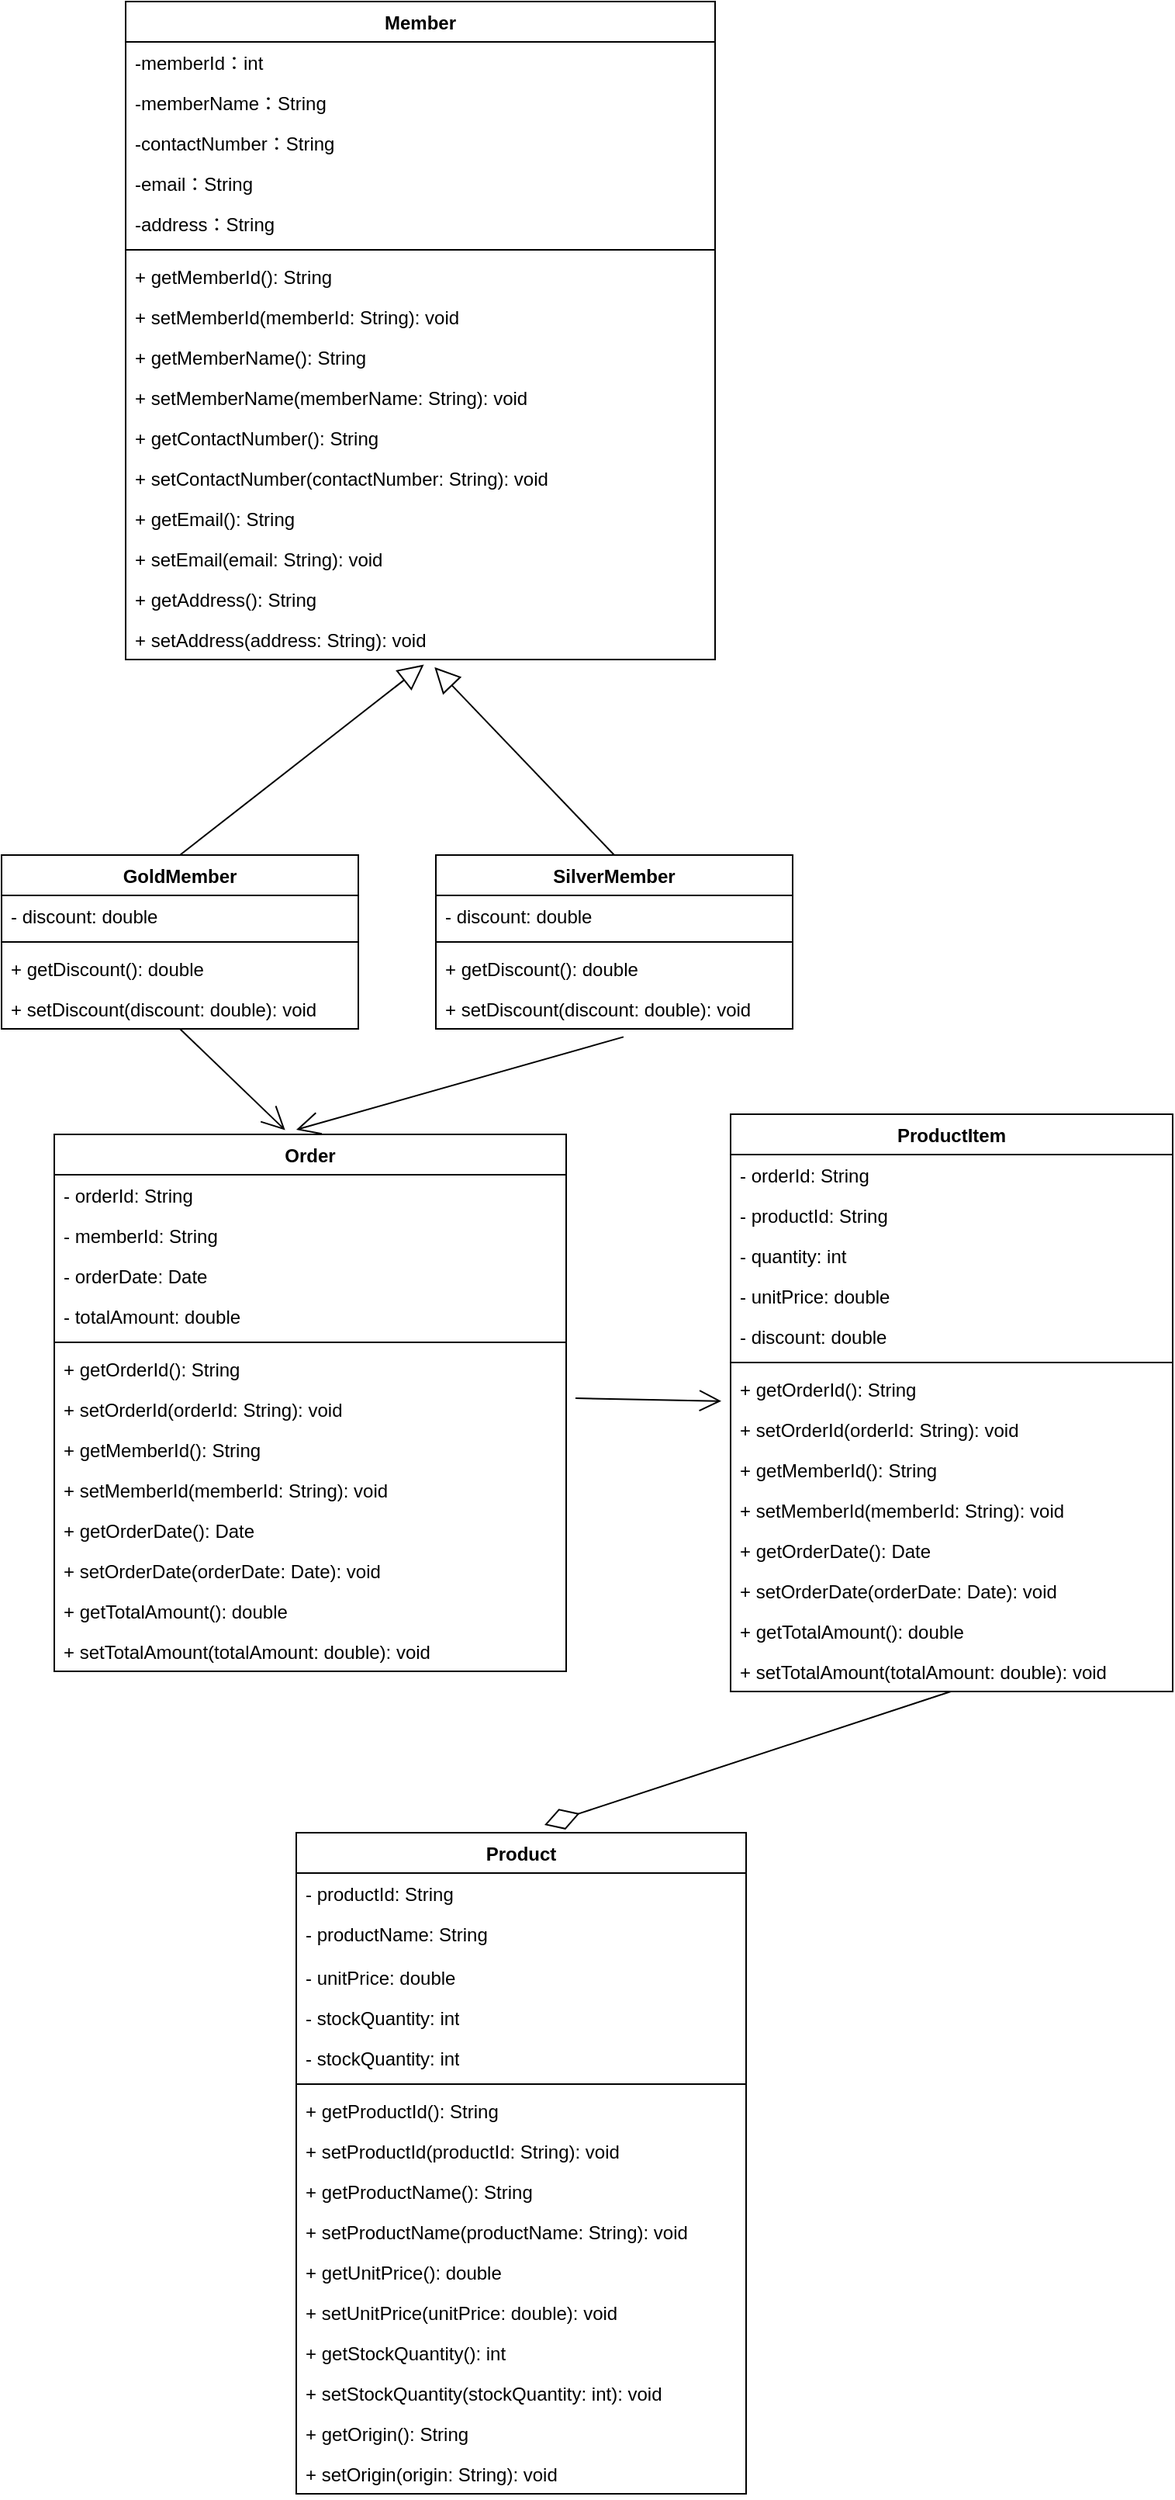 <mxfile version="21.7.5" type="github">
  <diagram name="第 1 页" id="X4OmQzCsHjsRqL-ZJUWx">
    <mxGraphModel dx="2134" dy="3004" grid="1" gridSize="10" guides="1" tooltips="1" connect="1" arrows="1" fold="1" page="1" pageScale="1" pageWidth="827" pageHeight="1169" math="0" shadow="0">
      <root>
        <mxCell id="0" />
        <mxCell id="1" parent="0" />
        <mxCell id="vKi0qmiW2cI-3v5QHSzy-40" value="Member" style="swimlane;fontStyle=1;align=center;verticalAlign=top;childLayout=stackLayout;horizontal=1;startSize=26;horizontalStack=0;resizeParent=1;resizeParentMax=0;resizeLast=0;collapsible=1;marginBottom=0;whiteSpace=wrap;html=1;" vertex="1" parent="1">
          <mxGeometry x="-640" y="-560" width="380" height="424" as="geometry" />
        </mxCell>
        <mxCell id="vKi0qmiW2cI-3v5QHSzy-45" value="-memberId：int" style="text;strokeColor=none;fillColor=none;align=left;verticalAlign=top;spacingLeft=4;spacingRight=4;overflow=hidden;rotatable=0;points=[[0,0.5],[1,0.5]];portConstraint=eastwest;whiteSpace=wrap;html=1;" vertex="1" parent="vKi0qmiW2cI-3v5QHSzy-40">
          <mxGeometry y="26" width="380" height="26" as="geometry" />
        </mxCell>
        <mxCell id="vKi0qmiW2cI-3v5QHSzy-46" value="-memberName：String&#x9;" style="text;strokeColor=none;fillColor=none;align=left;verticalAlign=top;spacingLeft=4;spacingRight=4;overflow=hidden;rotatable=0;points=[[0,0.5],[1,0.5]];portConstraint=eastwest;whiteSpace=wrap;html=1;" vertex="1" parent="vKi0qmiW2cI-3v5QHSzy-40">
          <mxGeometry y="52" width="380" height="26" as="geometry" />
        </mxCell>
        <mxCell id="vKi0qmiW2cI-3v5QHSzy-41" value="-contactNumber：String" style="text;strokeColor=none;fillColor=none;align=left;verticalAlign=top;spacingLeft=4;spacingRight=4;overflow=hidden;rotatable=0;points=[[0,0.5],[1,0.5]];portConstraint=eastwest;whiteSpace=wrap;html=1;" vertex="1" parent="vKi0qmiW2cI-3v5QHSzy-40">
          <mxGeometry y="78" width="380" height="26" as="geometry" />
        </mxCell>
        <mxCell id="vKi0qmiW2cI-3v5QHSzy-78" value="-email：String&lt;span style=&quot;&quot;&gt;&lt;span style=&quot;white-space: pre;&quot;&gt;&amp;nbsp;&amp;nbsp;&amp;nbsp;&amp;nbsp;&lt;/span&gt;&lt;/span&gt;" style="text;strokeColor=none;fillColor=none;align=left;verticalAlign=top;spacingLeft=4;spacingRight=4;overflow=hidden;rotatable=0;points=[[0,0.5],[1,0.5]];portConstraint=eastwest;whiteSpace=wrap;html=1;" vertex="1" parent="vKi0qmiW2cI-3v5QHSzy-40">
          <mxGeometry y="104" width="380" height="26" as="geometry" />
        </mxCell>
        <mxCell id="vKi0qmiW2cI-3v5QHSzy-77" value="-address：String" style="text;strokeColor=none;fillColor=none;align=left;verticalAlign=top;spacingLeft=4;spacingRight=4;overflow=hidden;rotatable=0;points=[[0,0.5],[1,0.5]];portConstraint=eastwest;whiteSpace=wrap;html=1;" vertex="1" parent="vKi0qmiW2cI-3v5QHSzy-40">
          <mxGeometry y="130" width="380" height="26" as="geometry" />
        </mxCell>
        <mxCell id="vKi0qmiW2cI-3v5QHSzy-42" value="" style="line;strokeWidth=1;fillColor=none;align=left;verticalAlign=middle;spacingTop=-1;spacingLeft=3;spacingRight=3;rotatable=0;labelPosition=right;points=[];portConstraint=eastwest;strokeColor=inherit;" vertex="1" parent="vKi0qmiW2cI-3v5QHSzy-40">
          <mxGeometry y="156" width="380" height="8" as="geometry" />
        </mxCell>
        <mxCell id="vKi0qmiW2cI-3v5QHSzy-43" value="+ getMemberId(): String" style="text;strokeColor=none;fillColor=none;align=left;verticalAlign=top;spacingLeft=4;spacingRight=4;overflow=hidden;rotatable=0;points=[[0,0.5],[1,0.5]];portConstraint=eastwest;whiteSpace=wrap;html=1;" vertex="1" parent="vKi0qmiW2cI-3v5QHSzy-40">
          <mxGeometry y="164" width="380" height="26" as="geometry" />
        </mxCell>
        <mxCell id="vKi0qmiW2cI-3v5QHSzy-86" value="+ setMemberId(memberId: String): void" style="text;strokeColor=none;fillColor=none;align=left;verticalAlign=top;spacingLeft=4;spacingRight=4;overflow=hidden;rotatable=0;points=[[0,0.5],[1,0.5]];portConstraint=eastwest;whiteSpace=wrap;html=1;" vertex="1" parent="vKi0qmiW2cI-3v5QHSzy-40">
          <mxGeometry y="190" width="380" height="26" as="geometry" />
        </mxCell>
        <mxCell id="vKi0qmiW2cI-3v5QHSzy-85" value=" + getMemberName(): String " style="text;strokeColor=none;fillColor=none;align=left;verticalAlign=top;spacingLeft=4;spacingRight=4;overflow=hidden;rotatable=0;points=[[0,0.5],[1,0.5]];portConstraint=eastwest;whiteSpace=wrap;html=1;" vertex="1" parent="vKi0qmiW2cI-3v5QHSzy-40">
          <mxGeometry y="216" width="380" height="26" as="geometry" />
        </mxCell>
        <mxCell id="vKi0qmiW2cI-3v5QHSzy-84" value="+ setMemberName(memberName: String): void" style="text;strokeColor=none;fillColor=none;align=left;verticalAlign=top;spacingLeft=4;spacingRight=4;overflow=hidden;rotatable=0;points=[[0,0.5],[1,0.5]];portConstraint=eastwest;whiteSpace=wrap;html=1;" vertex="1" parent="vKi0qmiW2cI-3v5QHSzy-40">
          <mxGeometry y="242" width="380" height="26" as="geometry" />
        </mxCell>
        <mxCell id="vKi0qmiW2cI-3v5QHSzy-83" value="+ getContactNumber(): String" style="text;strokeColor=none;fillColor=none;align=left;verticalAlign=top;spacingLeft=4;spacingRight=4;overflow=hidden;rotatable=0;points=[[0,0.5],[1,0.5]];portConstraint=eastwest;whiteSpace=wrap;html=1;" vertex="1" parent="vKi0qmiW2cI-3v5QHSzy-40">
          <mxGeometry y="268" width="380" height="26" as="geometry" />
        </mxCell>
        <mxCell id="vKi0qmiW2cI-3v5QHSzy-82" value="+ setContactNumber(contactNumber: String): void" style="text;strokeColor=none;fillColor=none;align=left;verticalAlign=top;spacingLeft=4;spacingRight=4;overflow=hidden;rotatable=0;points=[[0,0.5],[1,0.5]];portConstraint=eastwest;whiteSpace=wrap;html=1;" vertex="1" parent="vKi0qmiW2cI-3v5QHSzy-40">
          <mxGeometry y="294" width="380" height="26" as="geometry" />
        </mxCell>
        <mxCell id="vKi0qmiW2cI-3v5QHSzy-81" value="+ getEmail(): String" style="text;strokeColor=none;fillColor=none;align=left;verticalAlign=top;spacingLeft=4;spacingRight=4;overflow=hidden;rotatable=0;points=[[0,0.5],[1,0.5]];portConstraint=eastwest;whiteSpace=wrap;html=1;" vertex="1" parent="vKi0qmiW2cI-3v5QHSzy-40">
          <mxGeometry y="320" width="380" height="26" as="geometry" />
        </mxCell>
        <mxCell id="vKi0qmiW2cI-3v5QHSzy-87" value="+ setEmail(email: String): void" style="text;strokeColor=none;fillColor=none;align=left;verticalAlign=top;spacingLeft=4;spacingRight=4;overflow=hidden;rotatable=0;points=[[0,0.5],[1,0.5]];portConstraint=eastwest;whiteSpace=wrap;html=1;" vertex="1" parent="vKi0qmiW2cI-3v5QHSzy-40">
          <mxGeometry y="346" width="380" height="26" as="geometry" />
        </mxCell>
        <mxCell id="vKi0qmiW2cI-3v5QHSzy-80" value="+ getAddress(): String" style="text;strokeColor=none;fillColor=none;align=left;verticalAlign=top;spacingLeft=4;spacingRight=4;overflow=hidden;rotatable=0;points=[[0,0.5],[1,0.5]];portConstraint=eastwest;whiteSpace=wrap;html=1;" vertex="1" parent="vKi0qmiW2cI-3v5QHSzy-40">
          <mxGeometry y="372" width="380" height="26" as="geometry" />
        </mxCell>
        <mxCell id="vKi0qmiW2cI-3v5QHSzy-79" value="+ setAddress(address: String): void" style="text;strokeColor=none;fillColor=none;align=left;verticalAlign=top;spacingLeft=4;spacingRight=4;overflow=hidden;rotatable=0;points=[[0,0.5],[1,0.5]];portConstraint=eastwest;whiteSpace=wrap;html=1;" vertex="1" parent="vKi0qmiW2cI-3v5QHSzy-40">
          <mxGeometry y="398" width="380" height="26" as="geometry" />
        </mxCell>
        <mxCell id="vKi0qmiW2cI-3v5QHSzy-47" value="GoldMember     " style="swimlane;fontStyle=1;align=center;verticalAlign=top;childLayout=stackLayout;horizontal=1;startSize=26;horizontalStack=0;resizeParent=1;resizeParentMax=0;resizeLast=0;collapsible=1;marginBottom=0;whiteSpace=wrap;html=1;" vertex="1" parent="1">
          <mxGeometry x="-720" y="-10" width="230" height="112" as="geometry" />
        </mxCell>
        <mxCell id="vKi0qmiW2cI-3v5QHSzy-48" value=" - discount: double" style="text;strokeColor=none;fillColor=none;align=left;verticalAlign=top;spacingLeft=4;spacingRight=4;overflow=hidden;rotatable=0;points=[[0,0.5],[1,0.5]];portConstraint=eastwest;whiteSpace=wrap;html=1;" vertex="1" parent="vKi0qmiW2cI-3v5QHSzy-47">
          <mxGeometry y="26" width="230" height="26" as="geometry" />
        </mxCell>
        <mxCell id="vKi0qmiW2cI-3v5QHSzy-51" value="" style="line;strokeWidth=1;fillColor=none;align=left;verticalAlign=middle;spacingTop=-1;spacingLeft=3;spacingRight=3;rotatable=0;labelPosition=right;points=[];portConstraint=eastwest;strokeColor=inherit;" vertex="1" parent="vKi0qmiW2cI-3v5QHSzy-47">
          <mxGeometry y="52" width="230" height="8" as="geometry" />
        </mxCell>
        <mxCell id="vKi0qmiW2cI-3v5QHSzy-52" value="+ getDiscount(): double" style="text;strokeColor=none;fillColor=none;align=left;verticalAlign=top;spacingLeft=4;spacingRight=4;overflow=hidden;rotatable=0;points=[[0,0.5],[1,0.5]];portConstraint=eastwest;whiteSpace=wrap;html=1;" vertex="1" parent="vKi0qmiW2cI-3v5QHSzy-47">
          <mxGeometry y="60" width="230" height="26" as="geometry" />
        </mxCell>
        <mxCell id="vKi0qmiW2cI-3v5QHSzy-103" value="+ setDiscount(discount: double): void" style="text;strokeColor=none;fillColor=none;align=left;verticalAlign=top;spacingLeft=4;spacingRight=4;overflow=hidden;rotatable=0;points=[[0,0.5],[1,0.5]];portConstraint=eastwest;whiteSpace=wrap;html=1;" vertex="1" parent="vKi0qmiW2cI-3v5QHSzy-47">
          <mxGeometry y="86" width="230" height="26" as="geometry" />
        </mxCell>
        <mxCell id="vKi0qmiW2cI-3v5QHSzy-53" value="Order    " style="swimlane;fontStyle=1;align=center;verticalAlign=top;childLayout=stackLayout;horizontal=1;startSize=26;horizontalStack=0;resizeParent=1;resizeParentMax=0;resizeLast=0;collapsible=1;marginBottom=0;whiteSpace=wrap;html=1;" vertex="1" parent="1">
          <mxGeometry x="-686" y="170" width="330" height="346" as="geometry" />
        </mxCell>
        <mxCell id="vKi0qmiW2cI-3v5QHSzy-54" value="- orderId: String" style="text;strokeColor=none;fillColor=none;align=left;verticalAlign=top;spacingLeft=4;spacingRight=4;overflow=hidden;rotatable=0;points=[[0,0.5],[1,0.5]];portConstraint=eastwest;whiteSpace=wrap;html=1;" vertex="1" parent="vKi0qmiW2cI-3v5QHSzy-53">
          <mxGeometry y="26" width="330" height="26" as="geometry" />
        </mxCell>
        <mxCell id="vKi0qmiW2cI-3v5QHSzy-55" value="- memberId: String" style="text;strokeColor=none;fillColor=none;align=left;verticalAlign=top;spacingLeft=4;spacingRight=4;overflow=hidden;rotatable=0;points=[[0,0.5],[1,0.5]];portConstraint=eastwest;whiteSpace=wrap;html=1;" vertex="1" parent="vKi0qmiW2cI-3v5QHSzy-53">
          <mxGeometry y="52" width="330" height="26" as="geometry" />
        </mxCell>
        <mxCell id="vKi0qmiW2cI-3v5QHSzy-56" value="- orderDate: Date" style="text;strokeColor=none;fillColor=none;align=left;verticalAlign=top;spacingLeft=4;spacingRight=4;overflow=hidden;rotatable=0;points=[[0,0.5],[1,0.5]];portConstraint=eastwest;whiteSpace=wrap;html=1;" vertex="1" parent="vKi0qmiW2cI-3v5QHSzy-53">
          <mxGeometry y="78" width="330" height="26" as="geometry" />
        </mxCell>
        <mxCell id="vKi0qmiW2cI-3v5QHSzy-105" value="- totalAmount: double" style="text;strokeColor=none;fillColor=none;align=left;verticalAlign=top;spacingLeft=4;spacingRight=4;overflow=hidden;rotatable=0;points=[[0,0.5],[1,0.5]];portConstraint=eastwest;whiteSpace=wrap;html=1;" vertex="1" parent="vKi0qmiW2cI-3v5QHSzy-53">
          <mxGeometry y="104" width="330" height="26" as="geometry" />
        </mxCell>
        <mxCell id="vKi0qmiW2cI-3v5QHSzy-57" value="" style="line;strokeWidth=1;fillColor=none;align=left;verticalAlign=middle;spacingTop=-1;spacingLeft=3;spacingRight=3;rotatable=0;labelPosition=right;points=[];portConstraint=eastwest;strokeColor=inherit;" vertex="1" parent="vKi0qmiW2cI-3v5QHSzy-53">
          <mxGeometry y="130" width="330" height="8" as="geometry" />
        </mxCell>
        <mxCell id="vKi0qmiW2cI-3v5QHSzy-119" value="+ getOrderId(): String" style="text;strokeColor=none;fillColor=none;align=left;verticalAlign=top;spacingLeft=4;spacingRight=4;overflow=hidden;rotatable=0;points=[[0,0.5],[1,0.5]];portConstraint=eastwest;whiteSpace=wrap;html=1;" vertex="1" parent="vKi0qmiW2cI-3v5QHSzy-53">
          <mxGeometry y="138" width="330" height="26" as="geometry" />
        </mxCell>
        <mxCell id="vKi0qmiW2cI-3v5QHSzy-118" value="+ setOrderId(orderId: String): void" style="text;strokeColor=none;fillColor=none;align=left;verticalAlign=top;spacingLeft=4;spacingRight=4;overflow=hidden;rotatable=0;points=[[0,0.5],[1,0.5]];portConstraint=eastwest;whiteSpace=wrap;html=1;" vertex="1" parent="vKi0qmiW2cI-3v5QHSzy-53">
          <mxGeometry y="164" width="330" height="26" as="geometry" />
        </mxCell>
        <mxCell id="vKi0qmiW2cI-3v5QHSzy-117" value=" + getMemberId(): String" style="text;strokeColor=none;fillColor=none;align=left;verticalAlign=top;spacingLeft=4;spacingRight=4;overflow=hidden;rotatable=0;points=[[0,0.5],[1,0.5]];portConstraint=eastwest;whiteSpace=wrap;html=1;" vertex="1" parent="vKi0qmiW2cI-3v5QHSzy-53">
          <mxGeometry y="190" width="330" height="26" as="geometry" />
        </mxCell>
        <mxCell id="vKi0qmiW2cI-3v5QHSzy-116" value="+ setMemberId(memberId: String): void " style="text;strokeColor=none;fillColor=none;align=left;verticalAlign=top;spacingLeft=4;spacingRight=4;overflow=hidden;rotatable=0;points=[[0,0.5],[1,0.5]];portConstraint=eastwest;whiteSpace=wrap;html=1;" vertex="1" parent="vKi0qmiW2cI-3v5QHSzy-53">
          <mxGeometry y="216" width="330" height="26" as="geometry" />
        </mxCell>
        <mxCell id="vKi0qmiW2cI-3v5QHSzy-115" value="+ getOrderDate(): Date" style="text;strokeColor=none;fillColor=none;align=left;verticalAlign=top;spacingLeft=4;spacingRight=4;overflow=hidden;rotatable=0;points=[[0,0.5],[1,0.5]];portConstraint=eastwest;whiteSpace=wrap;html=1;" vertex="1" parent="vKi0qmiW2cI-3v5QHSzy-53">
          <mxGeometry y="242" width="330" height="26" as="geometry" />
        </mxCell>
        <mxCell id="vKi0qmiW2cI-3v5QHSzy-114" value="+ setOrderDate(orderDate: Date): void" style="text;strokeColor=none;fillColor=none;align=left;verticalAlign=top;spacingLeft=4;spacingRight=4;overflow=hidden;rotatable=0;points=[[0,0.5],[1,0.5]];portConstraint=eastwest;whiteSpace=wrap;html=1;" vertex="1" parent="vKi0qmiW2cI-3v5QHSzy-53">
          <mxGeometry y="268" width="330" height="26" as="geometry" />
        </mxCell>
        <mxCell id="vKi0qmiW2cI-3v5QHSzy-113" value="+ getTotalAmount(): double " style="text;strokeColor=none;fillColor=none;align=left;verticalAlign=top;spacingLeft=4;spacingRight=4;overflow=hidden;rotatable=0;points=[[0,0.5],[1,0.5]];portConstraint=eastwest;whiteSpace=wrap;html=1;" vertex="1" parent="vKi0qmiW2cI-3v5QHSzy-53">
          <mxGeometry y="294" width="330" height="26" as="geometry" />
        </mxCell>
        <mxCell id="vKi0qmiW2cI-3v5QHSzy-120" value="+ setTotalAmount(totalAmount: double): void" style="text;strokeColor=none;fillColor=none;align=left;verticalAlign=top;spacingLeft=4;spacingRight=4;overflow=hidden;rotatable=0;points=[[0,0.5],[1,0.5]];portConstraint=eastwest;whiteSpace=wrap;html=1;" vertex="1" parent="vKi0qmiW2cI-3v5QHSzy-53">
          <mxGeometry y="320" width="330" height="26" as="geometry" />
        </mxCell>
        <mxCell id="vKi0qmiW2cI-3v5QHSzy-59" value="SilverMember  " style="swimlane;fontStyle=1;align=center;verticalAlign=top;childLayout=stackLayout;horizontal=1;startSize=26;horizontalStack=0;resizeParent=1;resizeParentMax=0;resizeLast=0;collapsible=1;marginBottom=0;whiteSpace=wrap;html=1;" vertex="1" parent="1">
          <mxGeometry x="-440" y="-10" width="230" height="112" as="geometry" />
        </mxCell>
        <mxCell id="vKi0qmiW2cI-3v5QHSzy-60" value="- discount: double" style="text;strokeColor=none;fillColor=none;align=left;verticalAlign=top;spacingLeft=4;spacingRight=4;overflow=hidden;rotatable=0;points=[[0,0.5],[1,0.5]];portConstraint=eastwest;whiteSpace=wrap;html=1;" vertex="1" parent="vKi0qmiW2cI-3v5QHSzy-59">
          <mxGeometry y="26" width="230" height="26" as="geometry" />
        </mxCell>
        <mxCell id="vKi0qmiW2cI-3v5QHSzy-63" value="" style="line;strokeWidth=1;fillColor=none;align=left;verticalAlign=middle;spacingTop=-1;spacingLeft=3;spacingRight=3;rotatable=0;labelPosition=right;points=[];portConstraint=eastwest;strokeColor=inherit;" vertex="1" parent="vKi0qmiW2cI-3v5QHSzy-59">
          <mxGeometry y="52" width="230" height="8" as="geometry" />
        </mxCell>
        <mxCell id="vKi0qmiW2cI-3v5QHSzy-64" value="+ getDiscount(): double" style="text;strokeColor=none;fillColor=none;align=left;verticalAlign=top;spacingLeft=4;spacingRight=4;overflow=hidden;rotatable=0;points=[[0,0.5],[1,0.5]];portConstraint=eastwest;whiteSpace=wrap;html=1;" vertex="1" parent="vKi0qmiW2cI-3v5QHSzy-59">
          <mxGeometry y="60" width="230" height="26" as="geometry" />
        </mxCell>
        <mxCell id="vKi0qmiW2cI-3v5QHSzy-104" value="+ setDiscount(discount: double): void" style="text;strokeColor=none;fillColor=none;align=left;verticalAlign=top;spacingLeft=4;spacingRight=4;overflow=hidden;rotatable=0;points=[[0,0.5],[1,0.5]];portConstraint=eastwest;whiteSpace=wrap;html=1;" vertex="1" parent="vKi0qmiW2cI-3v5QHSzy-59">
          <mxGeometry y="86" width="230" height="26" as="geometry" />
        </mxCell>
        <mxCell id="vKi0qmiW2cI-3v5QHSzy-65" value="ProductItem" style="swimlane;fontStyle=1;align=center;verticalAlign=top;childLayout=stackLayout;horizontal=1;startSize=26;horizontalStack=0;resizeParent=1;resizeParentMax=0;resizeLast=0;collapsible=1;marginBottom=0;whiteSpace=wrap;html=1;" vertex="1" parent="1">
          <mxGeometry x="-250" y="157" width="285" height="372" as="geometry" />
        </mxCell>
        <mxCell id="vKi0qmiW2cI-3v5QHSzy-66" value="- orderId: String " style="text;strokeColor=none;fillColor=none;align=left;verticalAlign=top;spacingLeft=4;spacingRight=4;overflow=hidden;rotatable=0;points=[[0,0.5],[1,0.5]];portConstraint=eastwest;whiteSpace=wrap;html=1;" vertex="1" parent="vKi0qmiW2cI-3v5QHSzy-65">
          <mxGeometry y="26" width="285" height="26" as="geometry" />
        </mxCell>
        <mxCell id="vKi0qmiW2cI-3v5QHSzy-67" value="- productId: String" style="text;strokeColor=none;fillColor=none;align=left;verticalAlign=top;spacingLeft=4;spacingRight=4;overflow=hidden;rotatable=0;points=[[0,0.5],[1,0.5]];portConstraint=eastwest;whiteSpace=wrap;html=1;" vertex="1" parent="vKi0qmiW2cI-3v5QHSzy-65">
          <mxGeometry y="52" width="285" height="26" as="geometry" />
        </mxCell>
        <mxCell id="vKi0qmiW2cI-3v5QHSzy-68" value="- quantity: int" style="text;strokeColor=none;fillColor=none;align=left;verticalAlign=top;spacingLeft=4;spacingRight=4;overflow=hidden;rotatable=0;points=[[0,0.5],[1,0.5]];portConstraint=eastwest;whiteSpace=wrap;html=1;" vertex="1" parent="vKi0qmiW2cI-3v5QHSzy-65">
          <mxGeometry y="78" width="285" height="26" as="geometry" />
        </mxCell>
        <mxCell id="vKi0qmiW2cI-3v5QHSzy-102" value="- unitPrice: double" style="text;strokeColor=none;fillColor=none;align=left;verticalAlign=top;spacingLeft=4;spacingRight=4;overflow=hidden;rotatable=0;points=[[0,0.5],[1,0.5]];portConstraint=eastwest;whiteSpace=wrap;html=1;" vertex="1" parent="vKi0qmiW2cI-3v5QHSzy-65">
          <mxGeometry y="104" width="285" height="26" as="geometry" />
        </mxCell>
        <mxCell id="vKi0qmiW2cI-3v5QHSzy-101" value="- discount: double" style="text;strokeColor=none;fillColor=none;align=left;verticalAlign=top;spacingLeft=4;spacingRight=4;overflow=hidden;rotatable=0;points=[[0,0.5],[1,0.5]];portConstraint=eastwest;whiteSpace=wrap;html=1;" vertex="1" parent="vKi0qmiW2cI-3v5QHSzy-65">
          <mxGeometry y="130" width="285" height="26" as="geometry" />
        </mxCell>
        <mxCell id="vKi0qmiW2cI-3v5QHSzy-69" value="" style="line;strokeWidth=1;fillColor=none;align=left;verticalAlign=middle;spacingTop=-1;spacingLeft=3;spacingRight=3;rotatable=0;labelPosition=right;points=[];portConstraint=eastwest;strokeColor=inherit;" vertex="1" parent="vKi0qmiW2cI-3v5QHSzy-65">
          <mxGeometry y="156" width="285" height="8" as="geometry" />
        </mxCell>
        <mxCell id="vKi0qmiW2cI-3v5QHSzy-70" value="+ getOrderId(): String" style="text;strokeColor=none;fillColor=none;align=left;verticalAlign=top;spacingLeft=4;spacingRight=4;overflow=hidden;rotatable=0;points=[[0,0.5],[1,0.5]];portConstraint=eastwest;whiteSpace=wrap;html=1;" vertex="1" parent="vKi0qmiW2cI-3v5QHSzy-65">
          <mxGeometry y="164" width="285" height="26" as="geometry" />
        </mxCell>
        <mxCell id="vKi0qmiW2cI-3v5QHSzy-112" value="+ setOrderId(orderId: String): void" style="text;strokeColor=none;fillColor=none;align=left;verticalAlign=top;spacingLeft=4;spacingRight=4;overflow=hidden;rotatable=0;points=[[0,0.5],[1,0.5]];portConstraint=eastwest;whiteSpace=wrap;html=1;" vertex="1" parent="vKi0qmiW2cI-3v5QHSzy-65">
          <mxGeometry y="190" width="285" height="26" as="geometry" />
        </mxCell>
        <mxCell id="vKi0qmiW2cI-3v5QHSzy-111" value="+ getMemberId(): String" style="text;strokeColor=none;fillColor=none;align=left;verticalAlign=top;spacingLeft=4;spacingRight=4;overflow=hidden;rotatable=0;points=[[0,0.5],[1,0.5]];portConstraint=eastwest;whiteSpace=wrap;html=1;" vertex="1" parent="vKi0qmiW2cI-3v5QHSzy-65">
          <mxGeometry y="216" width="285" height="26" as="geometry" />
        </mxCell>
        <mxCell id="vKi0qmiW2cI-3v5QHSzy-110" value=" + setMemberId(memberId: String): void " style="text;strokeColor=none;fillColor=none;align=left;verticalAlign=top;spacingLeft=4;spacingRight=4;overflow=hidden;rotatable=0;points=[[0,0.5],[1,0.5]];portConstraint=eastwest;whiteSpace=wrap;html=1;" vertex="1" parent="vKi0qmiW2cI-3v5QHSzy-65">
          <mxGeometry y="242" width="285" height="26" as="geometry" />
        </mxCell>
        <mxCell id="vKi0qmiW2cI-3v5QHSzy-109" value=" + getOrderDate(): Date" style="text;strokeColor=none;fillColor=none;align=left;verticalAlign=top;spacingLeft=4;spacingRight=4;overflow=hidden;rotatable=0;points=[[0,0.5],[1,0.5]];portConstraint=eastwest;whiteSpace=wrap;html=1;" vertex="1" parent="vKi0qmiW2cI-3v5QHSzy-65">
          <mxGeometry y="268" width="285" height="26" as="geometry" />
        </mxCell>
        <mxCell id="vKi0qmiW2cI-3v5QHSzy-108" value="+ setOrderDate(orderDate: Date): void" style="text;strokeColor=none;fillColor=none;align=left;verticalAlign=top;spacingLeft=4;spacingRight=4;overflow=hidden;rotatable=0;points=[[0,0.5],[1,0.5]];portConstraint=eastwest;whiteSpace=wrap;html=1;" vertex="1" parent="vKi0qmiW2cI-3v5QHSzy-65">
          <mxGeometry y="294" width="285" height="26" as="geometry" />
        </mxCell>
        <mxCell id="vKi0qmiW2cI-3v5QHSzy-107" value="+ getTotalAmount(): double " style="text;strokeColor=none;fillColor=none;align=left;verticalAlign=top;spacingLeft=4;spacingRight=4;overflow=hidden;rotatable=0;points=[[0,0.5],[1,0.5]];portConstraint=eastwest;whiteSpace=wrap;html=1;" vertex="1" parent="vKi0qmiW2cI-3v5QHSzy-65">
          <mxGeometry y="320" width="285" height="26" as="geometry" />
        </mxCell>
        <mxCell id="vKi0qmiW2cI-3v5QHSzy-106" value="+ setTotalAmount(totalAmount: double): void" style="text;strokeColor=none;fillColor=none;align=left;verticalAlign=top;spacingLeft=4;spacingRight=4;overflow=hidden;rotatable=0;points=[[0,0.5],[1,0.5]];portConstraint=eastwest;whiteSpace=wrap;html=1;" vertex="1" parent="vKi0qmiW2cI-3v5QHSzy-65">
          <mxGeometry y="346" width="285" height="26" as="geometry" />
        </mxCell>
        <mxCell id="vKi0qmiW2cI-3v5QHSzy-71" value=" Product " style="swimlane;fontStyle=1;align=center;verticalAlign=top;childLayout=stackLayout;horizontal=1;startSize=26;horizontalStack=0;resizeParent=1;resizeParentMax=0;resizeLast=0;collapsible=1;marginBottom=0;whiteSpace=wrap;html=1;" vertex="1" parent="1">
          <mxGeometry x="-530" y="620" width="290" height="426" as="geometry" />
        </mxCell>
        <mxCell id="vKi0qmiW2cI-3v5QHSzy-72" value="- productId: String" style="text;strokeColor=none;fillColor=none;align=left;verticalAlign=top;spacingLeft=4;spacingRight=4;overflow=hidden;rotatable=0;points=[[0,0.5],[1,0.5]];portConstraint=eastwest;whiteSpace=wrap;html=1;" vertex="1" parent="vKi0qmiW2cI-3v5QHSzy-71">
          <mxGeometry y="26" width="290" height="26" as="geometry" />
        </mxCell>
        <mxCell id="vKi0qmiW2cI-3v5QHSzy-73" value="- productName: String" style="text;strokeColor=none;fillColor=none;align=left;verticalAlign=top;spacingLeft=4;spacingRight=4;overflow=hidden;rotatable=0;points=[[0,0.5],[1,0.5]];portConstraint=eastwest;whiteSpace=wrap;html=1;" vertex="1" parent="vKi0qmiW2cI-3v5QHSzy-71">
          <mxGeometry y="52" width="290" height="28" as="geometry" />
        </mxCell>
        <mxCell id="vKi0qmiW2cI-3v5QHSzy-74" value="- unitPrice: double" style="text;strokeColor=none;fillColor=none;align=left;verticalAlign=top;spacingLeft=4;spacingRight=4;overflow=hidden;rotatable=0;points=[[0,0.5],[1,0.5]];portConstraint=eastwest;whiteSpace=wrap;html=1;" vertex="1" parent="vKi0qmiW2cI-3v5QHSzy-71">
          <mxGeometry y="80" width="290" height="26" as="geometry" />
        </mxCell>
        <mxCell id="vKi0qmiW2cI-3v5QHSzy-89" value=" - stockQuantity: int" style="text;strokeColor=none;fillColor=none;align=left;verticalAlign=top;spacingLeft=4;spacingRight=4;overflow=hidden;rotatable=0;points=[[0,0.5],[1,0.5]];portConstraint=eastwest;whiteSpace=wrap;html=1;" vertex="1" parent="vKi0qmiW2cI-3v5QHSzy-71">
          <mxGeometry y="106" width="290" height="26" as="geometry" />
        </mxCell>
        <mxCell id="vKi0qmiW2cI-3v5QHSzy-88" value=" - stockQuantity: int" style="text;strokeColor=none;fillColor=none;align=left;verticalAlign=top;spacingLeft=4;spacingRight=4;overflow=hidden;rotatable=0;points=[[0,0.5],[1,0.5]];portConstraint=eastwest;whiteSpace=wrap;html=1;" vertex="1" parent="vKi0qmiW2cI-3v5QHSzy-71">
          <mxGeometry y="132" width="290" height="26" as="geometry" />
        </mxCell>
        <mxCell id="vKi0qmiW2cI-3v5QHSzy-75" value="" style="line;strokeWidth=1;fillColor=none;align=left;verticalAlign=middle;spacingTop=-1;spacingLeft=3;spacingRight=3;rotatable=0;labelPosition=right;points=[];portConstraint=eastwest;strokeColor=inherit;" vertex="1" parent="vKi0qmiW2cI-3v5QHSzy-71">
          <mxGeometry y="158" width="290" height="8" as="geometry" />
        </mxCell>
        <mxCell id="vKi0qmiW2cI-3v5QHSzy-76" value="+ getProductId(): String" style="text;strokeColor=none;fillColor=none;align=left;verticalAlign=top;spacingLeft=4;spacingRight=4;overflow=hidden;rotatable=0;points=[[0,0.5],[1,0.5]];portConstraint=eastwest;whiteSpace=wrap;html=1;" vertex="1" parent="vKi0qmiW2cI-3v5QHSzy-71">
          <mxGeometry y="166" width="290" height="26" as="geometry" />
        </mxCell>
        <mxCell id="vKi0qmiW2cI-3v5QHSzy-90" value=" + setProductId(productId: String): void" style="text;strokeColor=none;fillColor=none;align=left;verticalAlign=top;spacingLeft=4;spacingRight=4;overflow=hidden;rotatable=0;points=[[0,0.5],[1,0.5]];portConstraint=eastwest;whiteSpace=wrap;html=1;" vertex="1" parent="vKi0qmiW2cI-3v5QHSzy-71">
          <mxGeometry y="192" width="290" height="26" as="geometry" />
        </mxCell>
        <mxCell id="vKi0qmiW2cI-3v5QHSzy-91" value=" + getProductName(): String" style="text;strokeColor=none;fillColor=none;align=left;verticalAlign=top;spacingLeft=4;spacingRight=4;overflow=hidden;rotatable=0;points=[[0,0.5],[1,0.5]];portConstraint=eastwest;whiteSpace=wrap;html=1;" vertex="1" parent="vKi0qmiW2cI-3v5QHSzy-71">
          <mxGeometry y="218" width="290" height="26" as="geometry" />
        </mxCell>
        <mxCell id="vKi0qmiW2cI-3v5QHSzy-92" value="+ setProductName(productName: String): void" style="text;strokeColor=none;fillColor=none;align=left;verticalAlign=top;spacingLeft=4;spacingRight=4;overflow=hidden;rotatable=0;points=[[0,0.5],[1,0.5]];portConstraint=eastwest;whiteSpace=wrap;html=1;" vertex="1" parent="vKi0qmiW2cI-3v5QHSzy-71">
          <mxGeometry y="244" width="290" height="26" as="geometry" />
        </mxCell>
        <mxCell id="vKi0qmiW2cI-3v5QHSzy-93" value="+ getUnitPrice(): double " style="text;strokeColor=none;fillColor=none;align=left;verticalAlign=top;spacingLeft=4;spacingRight=4;overflow=hidden;rotatable=0;points=[[0,0.5],[1,0.5]];portConstraint=eastwest;whiteSpace=wrap;html=1;" vertex="1" parent="vKi0qmiW2cI-3v5QHSzy-71">
          <mxGeometry y="270" width="290" height="26" as="geometry" />
        </mxCell>
        <mxCell id="vKi0qmiW2cI-3v5QHSzy-94" value=" + setUnitPrice(unitPrice: double): void " style="text;strokeColor=none;fillColor=none;align=left;verticalAlign=top;spacingLeft=4;spacingRight=4;overflow=hidden;rotatable=0;points=[[0,0.5],[1,0.5]];portConstraint=eastwest;whiteSpace=wrap;html=1;" vertex="1" parent="vKi0qmiW2cI-3v5QHSzy-71">
          <mxGeometry y="296" width="290" height="26" as="geometry" />
        </mxCell>
        <mxCell id="vKi0qmiW2cI-3v5QHSzy-95" value="+ getStockQuantity(): int" style="text;strokeColor=none;fillColor=none;align=left;verticalAlign=top;spacingLeft=4;spacingRight=4;overflow=hidden;rotatable=0;points=[[0,0.5],[1,0.5]];portConstraint=eastwest;whiteSpace=wrap;html=1;" vertex="1" parent="vKi0qmiW2cI-3v5QHSzy-71">
          <mxGeometry y="322" width="290" height="26" as="geometry" />
        </mxCell>
        <mxCell id="vKi0qmiW2cI-3v5QHSzy-96" value="+ setStockQuantity(stockQuantity: int): void " style="text;strokeColor=none;fillColor=none;align=left;verticalAlign=top;spacingLeft=4;spacingRight=4;overflow=hidden;rotatable=0;points=[[0,0.5],[1,0.5]];portConstraint=eastwest;whiteSpace=wrap;html=1;" vertex="1" parent="vKi0qmiW2cI-3v5QHSzy-71">
          <mxGeometry y="348" width="290" height="26" as="geometry" />
        </mxCell>
        <mxCell id="vKi0qmiW2cI-3v5QHSzy-97" value="+ getOrigin(): String " style="text;strokeColor=none;fillColor=none;align=left;verticalAlign=top;spacingLeft=4;spacingRight=4;overflow=hidden;rotatable=0;points=[[0,0.5],[1,0.5]];portConstraint=eastwest;whiteSpace=wrap;html=1;" vertex="1" parent="vKi0qmiW2cI-3v5QHSzy-71">
          <mxGeometry y="374" width="290" height="26" as="geometry" />
        </mxCell>
        <mxCell id="vKi0qmiW2cI-3v5QHSzy-98" value="+ setOrigin(origin: String): void" style="text;strokeColor=none;fillColor=none;align=left;verticalAlign=top;spacingLeft=4;spacingRight=4;overflow=hidden;rotatable=0;points=[[0,0.5],[1,0.5]];portConstraint=eastwest;whiteSpace=wrap;html=1;" vertex="1" parent="vKi0qmiW2cI-3v5QHSzy-71">
          <mxGeometry y="400" width="290" height="26" as="geometry" />
        </mxCell>
        <mxCell id="vKi0qmiW2cI-3v5QHSzy-121" value="" style="endArrow=block;html=1;rounded=0;entryX=0.506;entryY=1.126;entryDx=0;entryDy=0;entryPerimeter=0;strokeColor=default;endFill=0;startArrow=none;startFill=0;endSize=14;" edge="1" parent="1" target="vKi0qmiW2cI-3v5QHSzy-79">
          <mxGeometry width="50" height="50" relative="1" as="geometry">
            <mxPoint x="-605" y="-10" as="sourcePoint" />
            <mxPoint x="-330" y="-240" as="targetPoint" />
          </mxGeometry>
        </mxCell>
        <mxCell id="vKi0qmiW2cI-3v5QHSzy-122" value="" style="endArrow=block;html=1;rounded=0;exitX=0.5;exitY=0;exitDx=0;exitDy=0;strokeColor=default;endFill=0;startArrow=none;startFill=0;entryX=0.524;entryY=1.19;entryDx=0;entryDy=0;entryPerimeter=0;endSize=14;" edge="1" parent="1" source="vKi0qmiW2cI-3v5QHSzy-59" target="vKi0qmiW2cI-3v5QHSzy-79">
          <mxGeometry width="50" height="50" relative="1" as="geometry">
            <mxPoint x="-528.5" as="sourcePoint" />
            <mxPoint x="-440" y="-120" as="targetPoint" />
          </mxGeometry>
        </mxCell>
        <mxCell id="vKi0qmiW2cI-3v5QHSzy-123" value="" style="endArrow=open;html=1;rounded=0;exitX=0.5;exitY=1;exitDx=0;exitDy=0;entryX=0.451;entryY=-0.008;entryDx=0;entryDy=0;entryPerimeter=0;endFill=0;endSize=13;" edge="1" parent="1" source="vKi0qmiW2cI-3v5QHSzy-47" target="vKi0qmiW2cI-3v5QHSzy-53">
          <mxGeometry width="50" height="50" relative="1" as="geometry">
            <mxPoint x="-770" y="240" as="sourcePoint" />
            <mxPoint x="-720" y="190" as="targetPoint" />
          </mxGeometry>
        </mxCell>
        <mxCell id="vKi0qmiW2cI-3v5QHSzy-124" value="" style="endArrow=open;html=1;rounded=0;exitX=0.526;exitY=1.199;exitDx=0;exitDy=0;endFill=0;exitPerimeter=0;endSize=13;" edge="1" parent="1" source="vKi0qmiW2cI-3v5QHSzy-104">
          <mxGeometry width="50" height="50" relative="1" as="geometry">
            <mxPoint x="-380" y="102" as="sourcePoint" />
            <mxPoint x="-530" y="167" as="targetPoint" />
          </mxGeometry>
        </mxCell>
        <mxCell id="vKi0qmiW2cI-3v5QHSzy-125" value="" style="endArrow=open;html=1;rounded=0;exitX=0.5;exitY=1;exitDx=0;exitDy=0;entryX=-0.021;entryY=0.803;entryDx=0;entryDy=0;entryPerimeter=0;endFill=0;sourcePerimeterSpacing=9;targetPerimeterSpacing=6;endSize=12;" edge="1" parent="1" target="vKi0qmiW2cI-3v5QHSzy-70">
          <mxGeometry width="50" height="50" relative="1" as="geometry">
            <mxPoint x="-350" y="340" as="sourcePoint" />
            <mxPoint x="-282" y="405" as="targetPoint" />
          </mxGeometry>
        </mxCell>
        <mxCell id="vKi0qmiW2cI-3v5QHSzy-126" value="" style="endArrow=none;html=1;rounded=0;exitX=0.5;exitY=0;exitDx=0;exitDy=0;endFill=0;startArrow=diamondThin;startFill=0;strokeWidth=1;endSize=13;targetPerimeterSpacing=9;startSize=21;sourcePerimeterSpacing=20;" edge="1" parent="1">
          <mxGeometry width="50" height="50" relative="1" as="geometry">
            <mxPoint x="-370.0" y="615" as="sourcePoint" />
            <mxPoint x="-108" y="529" as="targetPoint" />
          </mxGeometry>
        </mxCell>
      </root>
    </mxGraphModel>
  </diagram>
</mxfile>

